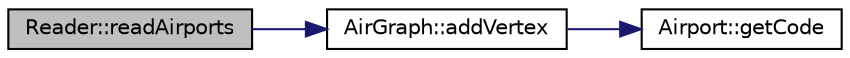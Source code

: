 digraph "Reader::readAirports"
{
 // LATEX_PDF_SIZE
  edge [fontname="Helvetica",fontsize="10",labelfontname="Helvetica",labelfontsize="10"];
  node [fontname="Helvetica",fontsize="10",shape=record];
  rankdir="LR";
  Node1 [label="Reader::readAirports",height=0.2,width=0.4,color="black", fillcolor="grey75", style="filled", fontcolor="black",tooltip="reads the file which contains information about the Airports"];
  Node1 -> Node2 [color="midnightblue",fontsize="10",style="solid",fontname="Helvetica"];
  Node2 [label="AirGraph::addVertex",height=0.2,width=0.4,color="black", fillcolor="white", style="filled",URL="$classAirGraph.html#af7e011d7be89114000fd3b63288c7df7",tooltip="adds a vertex to the AirGraph @complexity O(1)"];
  Node2 -> Node3 [color="midnightblue",fontsize="10",style="solid",fontname="Helvetica"];
  Node3 [label="Airport::getCode",height=0.2,width=0.4,color="black", fillcolor="white", style="filled",URL="$classAirport.html#ad1369e1d47c87e205f1718b853a66d54",tooltip="returns the code of the Airport"];
}

